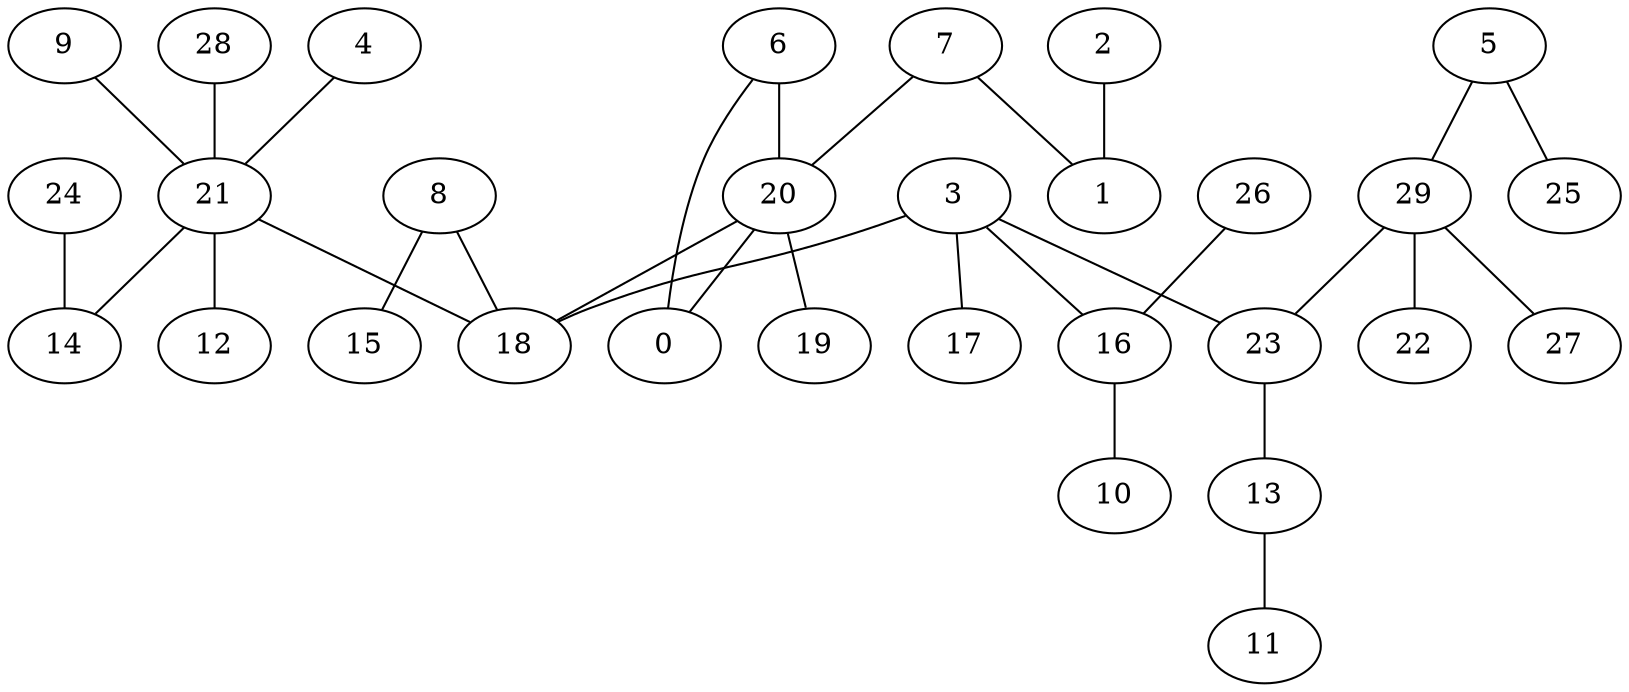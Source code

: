 digraph GG_graph {

subgraph G_graph {
edge [color = black]
"24" -> "14" [dir = none]
"9" -> "21" [dir = none]
"28" -> "21" [dir = none]
"16" -> "10" [dir = none]
"8" -> "15" [dir = none]
"8" -> "18" [dir = none]
"23" -> "13" [dir = none]
"21" -> "14" [dir = none]
"21" -> "12" [dir = none]
"21" -> "18" [dir = none]
"20" -> "19" [dir = none]
"20" -> "18" [dir = none]
"20" -> "0" [dir = none]
"3" -> "17" [dir = none]
"3" -> "23" [dir = none]
"3" -> "16" [dir = none]
"3" -> "18" [dir = none]
"6" -> "0" [dir = none]
"29" -> "27" [dir = none]
"29" -> "22" [dir = none]
"29" -> "23" [dir = none]
"13" -> "11" [dir = none]
"26" -> "16" [dir = none]
"5" -> "25" [dir = none]
"5" -> "29" [dir = none]
"4" -> "21" [dir = none]
"7" -> "1" [dir = none]
"7" -> "20" [dir = none]
"2" -> "1" [dir = none]
"6" -> "20" [dir = none]
}

}
